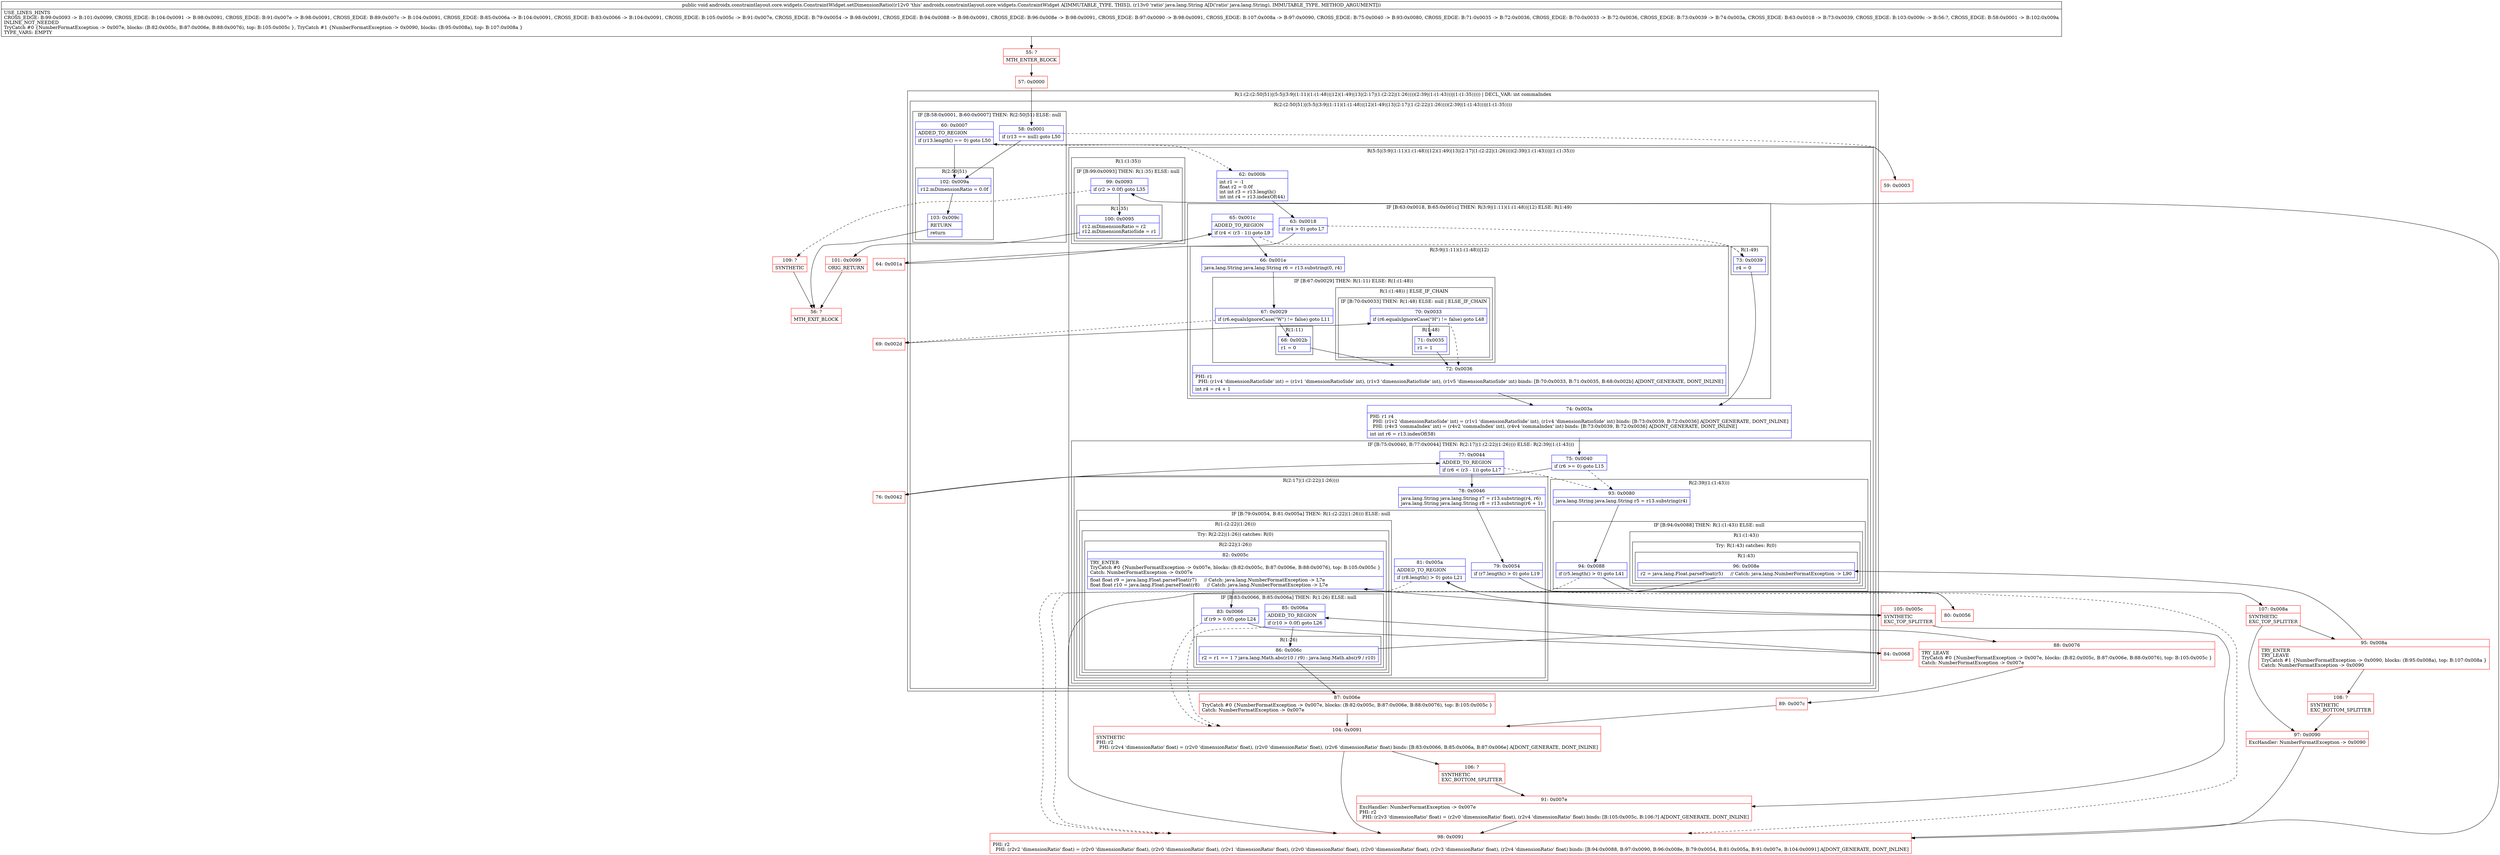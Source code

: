 digraph "CFG forandroidx.constraintlayout.core.widgets.ConstraintWidget.setDimensionRatio(Ljava\/lang\/String;)V" {
subgraph cluster_Region_826892012 {
label = "R(1:(2:(2:50|51)|(5:5|(3:9|(1:11)(1:(1:48))|12)(1:49)|13|(2:17|(1:(2:22|(1:26))))(2:39|(1:(1:43)))|(1:(1:35))))) | DECL_VAR: int commaIndex\l";
node [shape=record,color=blue];
subgraph cluster_Region_941410878 {
label = "R(2:(2:50|51)|(5:5|(3:9|(1:11)(1:(1:48))|12)(1:49)|13|(2:17|(1:(2:22|(1:26))))(2:39|(1:(1:43)))|(1:(1:35))))";
node [shape=record,color=blue];
subgraph cluster_IfRegion_1439082624 {
label = "IF [B:58:0x0001, B:60:0x0007] THEN: R(2:50|51) ELSE: null";
node [shape=record,color=blue];
Node_58 [shape=record,label="{58\:\ 0x0001|if (r13 == null) goto L50\l}"];
Node_60 [shape=record,label="{60\:\ 0x0007|ADDED_TO_REGION\l|if (r13.length() == 0) goto L50\l}"];
subgraph cluster_Region_542429167 {
label = "R(2:50|51)";
node [shape=record,color=blue];
Node_102 [shape=record,label="{102\:\ 0x009a|r12.mDimensionRatio = 0.0f\l}"];
Node_103 [shape=record,label="{103\:\ 0x009c|RETURN\l|return\l}"];
}
}
subgraph cluster_Region_1868866135 {
label = "R(5:5|(3:9|(1:11)(1:(1:48))|12)(1:49)|13|(2:17|(1:(2:22|(1:26))))(2:39|(1:(1:43)))|(1:(1:35)))";
node [shape=record,color=blue];
Node_62 [shape=record,label="{62\:\ 0x000b|int r1 = \-1\lfloat r2 = 0.0f\lint int r3 = r13.length()\lint int r4 = r13.indexOf(44)\l}"];
subgraph cluster_IfRegion_698853813 {
label = "IF [B:63:0x0018, B:65:0x001c] THEN: R(3:9|(1:11)(1:(1:48))|12) ELSE: R(1:49)";
node [shape=record,color=blue];
Node_63 [shape=record,label="{63\:\ 0x0018|if (r4 \> 0) goto L7\l}"];
Node_65 [shape=record,label="{65\:\ 0x001c|ADDED_TO_REGION\l|if (r4 \< (r3 \- 1)) goto L9\l}"];
subgraph cluster_Region_1637507201 {
label = "R(3:9|(1:11)(1:(1:48))|12)";
node [shape=record,color=blue];
Node_66 [shape=record,label="{66\:\ 0x001e|java.lang.String java.lang.String r6 = r13.substring(0, r4)\l}"];
subgraph cluster_IfRegion_1161027007 {
label = "IF [B:67:0x0029] THEN: R(1:11) ELSE: R(1:(1:48))";
node [shape=record,color=blue];
Node_67 [shape=record,label="{67\:\ 0x0029|if (r6.equalsIgnoreCase(\"W\") != false) goto L11\l}"];
subgraph cluster_Region_961204503 {
label = "R(1:11)";
node [shape=record,color=blue];
Node_68 [shape=record,label="{68\:\ 0x002b|r1 = 0\l}"];
}
subgraph cluster_Region_1536252727 {
label = "R(1:(1:48)) | ELSE_IF_CHAIN\l";
node [shape=record,color=blue];
subgraph cluster_IfRegion_1093807640 {
label = "IF [B:70:0x0033] THEN: R(1:48) ELSE: null | ELSE_IF_CHAIN\l";
node [shape=record,color=blue];
Node_70 [shape=record,label="{70\:\ 0x0033|if (r6.equalsIgnoreCase(\"H\") != false) goto L48\l}"];
subgraph cluster_Region_140925527 {
label = "R(1:48)";
node [shape=record,color=blue];
Node_71 [shape=record,label="{71\:\ 0x0035|r1 = 1\l}"];
}
}
}
}
Node_72 [shape=record,label="{72\:\ 0x0036|PHI: r1 \l  PHI: (r1v4 'dimensionRatioSide' int) = (r1v1 'dimensionRatioSide' int), (r1v3 'dimensionRatioSide' int), (r1v5 'dimensionRatioSide' int) binds: [B:70:0x0033, B:71:0x0035, B:68:0x002b] A[DONT_GENERATE, DONT_INLINE]\l|int r4 = r4 + 1\l}"];
}
subgraph cluster_Region_806023790 {
label = "R(1:49)";
node [shape=record,color=blue];
Node_73 [shape=record,label="{73\:\ 0x0039|r4 = 0\l}"];
}
}
Node_74 [shape=record,label="{74\:\ 0x003a|PHI: r1 r4 \l  PHI: (r1v2 'dimensionRatioSide' int) = (r1v1 'dimensionRatioSide' int), (r1v4 'dimensionRatioSide' int) binds: [B:73:0x0039, B:72:0x0036] A[DONT_GENERATE, DONT_INLINE]\l  PHI: (r4v3 'commaIndex' int) = (r4v2 'commaIndex' int), (r4v4 'commaIndex' int) binds: [B:73:0x0039, B:72:0x0036] A[DONT_GENERATE, DONT_INLINE]\l|int int r6 = r13.indexOf(58)\l}"];
subgraph cluster_IfRegion_839577453 {
label = "IF [B:75:0x0040, B:77:0x0044] THEN: R(2:17|(1:(2:22|(1:26)))) ELSE: R(2:39|(1:(1:43)))";
node [shape=record,color=blue];
Node_75 [shape=record,label="{75\:\ 0x0040|if (r6 \>= 0) goto L15\l}"];
Node_77 [shape=record,label="{77\:\ 0x0044|ADDED_TO_REGION\l|if (r6 \< (r3 \- 1)) goto L17\l}"];
subgraph cluster_Region_619978715 {
label = "R(2:17|(1:(2:22|(1:26))))";
node [shape=record,color=blue];
Node_78 [shape=record,label="{78\:\ 0x0046|java.lang.String java.lang.String r7 = r13.substring(r4, r6)\ljava.lang.String java.lang.String r8 = r13.substring(r6 + 1)\l}"];
subgraph cluster_IfRegion_338822911 {
label = "IF [B:79:0x0054, B:81:0x005a] THEN: R(1:(2:22|(1:26))) ELSE: null";
node [shape=record,color=blue];
Node_79 [shape=record,label="{79\:\ 0x0054|if (r7.length() \> 0) goto L19\l}"];
Node_81 [shape=record,label="{81\:\ 0x005a|ADDED_TO_REGION\l|if (r8.length() \> 0) goto L21\l}"];
subgraph cluster_Region_92419905 {
label = "R(1:(2:22|(1:26)))";
node [shape=record,color=blue];
subgraph cluster_TryCatchRegion_1700793817 {
label = "Try: R(2:22|(1:26)) catches: R(0)";
node [shape=record,color=blue];
subgraph cluster_Region_280811877 {
label = "R(2:22|(1:26))";
node [shape=record,color=blue];
Node_82 [shape=record,label="{82\:\ 0x005c|TRY_ENTER\lTryCatch #0 \{NumberFormatException \-\> 0x007e, blocks: (B:82:0x005c, B:87:0x006e, B:88:0x0076), top: B:105:0x005c \}\lCatch: NumberFormatException \-\> 0x007e\l|float float r9 = java.lang.Float.parseFloat(r7)     \/\/ Catch: java.lang.NumberFormatException \-\> L7e\lfloat float r10 = java.lang.Float.parseFloat(r8)     \/\/ Catch: java.lang.NumberFormatException \-\> L7e\l}"];
subgraph cluster_IfRegion_1450656584 {
label = "IF [B:83:0x0066, B:85:0x006a] THEN: R(1:26) ELSE: null";
node [shape=record,color=blue];
Node_83 [shape=record,label="{83\:\ 0x0066|if (r9 \> 0.0f) goto L24\l}"];
Node_85 [shape=record,label="{85\:\ 0x006a|ADDED_TO_REGION\l|if (r10 \> 0.0f) goto L26\l}"];
subgraph cluster_Region_82235720 {
label = "R(1:26)";
node [shape=record,color=blue];
Node_86 [shape=record,label="{86\:\ 0x006c|r2 = r1 == 1 ? java.lang.Math.abs(r10 \/ r9) : java.lang.Math.abs(r9 \/ r10)\l}"];
}
}
}
subgraph cluster_Region_1666026797 {
label = "R(0) | ExcHandler: NumberFormatException \-\> 0x007e\l";
node [shape=record,color=blue];
}
}
}
}
}
subgraph cluster_Region_1096871343 {
label = "R(2:39|(1:(1:43)))";
node [shape=record,color=blue];
Node_93 [shape=record,label="{93\:\ 0x0080|java.lang.String java.lang.String r5 = r13.substring(r4)\l}"];
subgraph cluster_IfRegion_1942750058 {
label = "IF [B:94:0x0088] THEN: R(1:(1:43)) ELSE: null";
node [shape=record,color=blue];
Node_94 [shape=record,label="{94\:\ 0x0088|if (r5.length() \> 0) goto L41\l}"];
subgraph cluster_Region_844380816 {
label = "R(1:(1:43))";
node [shape=record,color=blue];
subgraph cluster_TryCatchRegion_653798308 {
label = "Try: R(1:43) catches: R(0)";
node [shape=record,color=blue];
subgraph cluster_Region_1960108791 {
label = "R(1:43)";
node [shape=record,color=blue];
Node_96 [shape=record,label="{96\:\ 0x008e|r2 = java.lang.Float.parseFloat(r5)     \/\/ Catch: java.lang.NumberFormatException \-\> L90\l}"];
}
subgraph cluster_Region_1125377127 {
label = "R(0) | ExcHandler: NumberFormatException \-\> 0x0090\l";
node [shape=record,color=blue];
}
}
}
}
}
}
subgraph cluster_Region_1287142861 {
label = "R(1:(1:35))";
node [shape=record,color=blue];
subgraph cluster_IfRegion_469325587 {
label = "IF [B:99:0x0093] THEN: R(1:35) ELSE: null";
node [shape=record,color=blue];
Node_99 [shape=record,label="{99\:\ 0x0093|if (r2 \> 0.0f) goto L35\l}"];
subgraph cluster_Region_1322958233 {
label = "R(1:35)";
node [shape=record,color=blue];
Node_100 [shape=record,label="{100\:\ 0x0095|r12.mDimensionRatio = r2\lr12.mDimensionRatioSide = r1\l}"];
}
}
}
}
}
}
subgraph cluster_Region_1666026797 {
label = "R(0) | ExcHandler: NumberFormatException \-\> 0x007e\l";
node [shape=record,color=blue];
}
subgraph cluster_Region_1125377127 {
label = "R(0) | ExcHandler: NumberFormatException \-\> 0x0090\l";
node [shape=record,color=blue];
}
Node_55 [shape=record,color=red,label="{55\:\ ?|MTH_ENTER_BLOCK\l}"];
Node_57 [shape=record,color=red,label="{57\:\ 0x0000}"];
Node_59 [shape=record,color=red,label="{59\:\ 0x0003}"];
Node_64 [shape=record,color=red,label="{64\:\ 0x001a}"];
Node_76 [shape=record,color=red,label="{76\:\ 0x0042}"];
Node_80 [shape=record,color=red,label="{80\:\ 0x0056}"];
Node_105 [shape=record,color=red,label="{105\:\ 0x005c|SYNTHETIC\lEXC_TOP_SPLITTER\l}"];
Node_84 [shape=record,color=red,label="{84\:\ 0x0068}"];
Node_87 [shape=record,color=red,label="{87\:\ 0x006e|TryCatch #0 \{NumberFormatException \-\> 0x007e, blocks: (B:82:0x005c, B:87:0x006e, B:88:0x0076), top: B:105:0x005c \}\lCatch: NumberFormatException \-\> 0x007e\l}"];
Node_88 [shape=record,color=red,label="{88\:\ 0x0076|TRY_LEAVE\lTryCatch #0 \{NumberFormatException \-\> 0x007e, blocks: (B:82:0x005c, B:87:0x006e, B:88:0x0076), top: B:105:0x005c \}\lCatch: NumberFormatException \-\> 0x007e\l}"];
Node_89 [shape=record,color=red,label="{89\:\ 0x007c}"];
Node_104 [shape=record,color=red,label="{104\:\ 0x0091|SYNTHETIC\lPHI: r2 \l  PHI: (r2v4 'dimensionRatio' float) = (r2v0 'dimensionRatio' float), (r2v0 'dimensionRatio' float), (r2v6 'dimensionRatio' float) binds: [B:83:0x0066, B:85:0x006a, B:87:0x006e] A[DONT_GENERATE, DONT_INLINE]\l}"];
Node_106 [shape=record,color=red,label="{106\:\ ?|SYNTHETIC\lEXC_BOTTOM_SPLITTER\l}"];
Node_91 [shape=record,color=red,label="{91\:\ 0x007e|ExcHandler: NumberFormatException \-\> 0x007e\lPHI: r2 \l  PHI: (r2v3 'dimensionRatio' float) = (r2v0 'dimensionRatio' float), (r2v4 'dimensionRatio' float) binds: [B:105:0x005c, B:106:?] A[DONT_GENERATE, DONT_INLINE]\l}"];
Node_98 [shape=record,color=red,label="{98\:\ 0x0091|PHI: r2 \l  PHI: (r2v2 'dimensionRatio' float) = (r2v0 'dimensionRatio' float), (r2v0 'dimensionRatio' float), (r2v1 'dimensionRatio' float), (r2v0 'dimensionRatio' float), (r2v0 'dimensionRatio' float), (r2v3 'dimensionRatio' float), (r2v4 'dimensionRatio' float) binds: [B:94:0x0088, B:97:0x0090, B:96:0x008e, B:79:0x0054, B:81:0x005a, B:91:0x007e, B:104:0x0091] A[DONT_GENERATE, DONT_INLINE]\l}"];
Node_101 [shape=record,color=red,label="{101\:\ 0x0099|ORIG_RETURN\l}"];
Node_56 [shape=record,color=red,label="{56\:\ ?|MTH_EXIT_BLOCK\l}"];
Node_109 [shape=record,color=red,label="{109\:\ ?|SYNTHETIC\l}"];
Node_107 [shape=record,color=red,label="{107\:\ 0x008a|SYNTHETIC\lEXC_TOP_SPLITTER\l}"];
Node_95 [shape=record,color=red,label="{95\:\ 0x008a|TRY_ENTER\lTRY_LEAVE\lTryCatch #1 \{NumberFormatException \-\> 0x0090, blocks: (B:95:0x008a), top: B:107:0x008a \}\lCatch: NumberFormatException \-\> 0x0090\l}"];
Node_108 [shape=record,color=red,label="{108\:\ ?|SYNTHETIC\lEXC_BOTTOM_SPLITTER\l}"];
Node_97 [shape=record,color=red,label="{97\:\ 0x0090|ExcHandler: NumberFormatException \-\> 0x0090\l}"];
Node_69 [shape=record,color=red,label="{69\:\ 0x002d}"];
MethodNode[shape=record,label="{public void androidx.constraintlayout.core.widgets.ConstraintWidget.setDimensionRatio((r12v0 'this' androidx.constraintlayout.core.widgets.ConstraintWidget A[IMMUTABLE_TYPE, THIS]), (r13v0 'ratio' java.lang.String A[D('ratio' java.lang.String), IMMUTABLE_TYPE, METHOD_ARGUMENT]))  | USE_LINES_HINTS\lCROSS_EDGE: B:99:0x0093 \-\> B:101:0x0099, CROSS_EDGE: B:104:0x0091 \-\> B:98:0x0091, CROSS_EDGE: B:91:0x007e \-\> B:98:0x0091, CROSS_EDGE: B:89:0x007c \-\> B:104:0x0091, CROSS_EDGE: B:85:0x006a \-\> B:104:0x0091, CROSS_EDGE: B:83:0x0066 \-\> B:104:0x0091, CROSS_EDGE: B:105:0x005c \-\> B:91:0x007e, CROSS_EDGE: B:79:0x0054 \-\> B:98:0x0091, CROSS_EDGE: B:94:0x0088 \-\> B:98:0x0091, CROSS_EDGE: B:96:0x008e \-\> B:98:0x0091, CROSS_EDGE: B:97:0x0090 \-\> B:98:0x0091, CROSS_EDGE: B:107:0x008a \-\> B:97:0x0090, CROSS_EDGE: B:75:0x0040 \-\> B:93:0x0080, CROSS_EDGE: B:71:0x0035 \-\> B:72:0x0036, CROSS_EDGE: B:70:0x0033 \-\> B:72:0x0036, CROSS_EDGE: B:73:0x0039 \-\> B:74:0x003a, CROSS_EDGE: B:63:0x0018 \-\> B:73:0x0039, CROSS_EDGE: B:103:0x009c \-\> B:56:?, CROSS_EDGE: B:58:0x0001 \-\> B:102:0x009a\lINLINE_NOT_NEEDED\lTryCatch #0 \{NumberFormatException \-\> 0x007e, blocks: (B:82:0x005c, B:87:0x006e, B:88:0x0076), top: B:105:0x005c \}, TryCatch #1 \{NumberFormatException \-\> 0x0090, blocks: (B:95:0x008a), top: B:107:0x008a \}\lTYPE_VARS: EMPTY\l}"];
MethodNode -> Node_55;Node_58 -> Node_59[style=dashed];
Node_58 -> Node_102;
Node_60 -> Node_62[style=dashed];
Node_60 -> Node_102;
Node_102 -> Node_103;
Node_103 -> Node_56;
Node_62 -> Node_63;
Node_63 -> Node_64;
Node_63 -> Node_73[style=dashed];
Node_65 -> Node_66;
Node_65 -> Node_73[style=dashed];
Node_66 -> Node_67;
Node_67 -> Node_68;
Node_67 -> Node_69[style=dashed];
Node_68 -> Node_72;
Node_70 -> Node_71;
Node_70 -> Node_72[style=dashed];
Node_71 -> Node_72;
Node_72 -> Node_74;
Node_73 -> Node_74;
Node_74 -> Node_75;
Node_75 -> Node_76;
Node_75 -> Node_93[style=dashed];
Node_77 -> Node_78;
Node_77 -> Node_93[style=dashed];
Node_78 -> Node_79;
Node_79 -> Node_80;
Node_79 -> Node_98[style=dashed];
Node_81 -> Node_98[style=dashed];
Node_81 -> Node_105;
Node_82 -> Node_83;
Node_83 -> Node_84;
Node_83 -> Node_104[style=dashed];
Node_85 -> Node_86;
Node_85 -> Node_104[style=dashed];
Node_86 -> Node_87;
Node_86 -> Node_88;
Node_93 -> Node_94;
Node_94 -> Node_98[style=dashed];
Node_94 -> Node_107;
Node_96 -> Node_98;
Node_99 -> Node_100;
Node_99 -> Node_109[style=dashed];
Node_100 -> Node_101;
Node_55 -> Node_57;
Node_57 -> Node_58;
Node_59 -> Node_60;
Node_64 -> Node_65;
Node_76 -> Node_77;
Node_80 -> Node_81;
Node_105 -> Node_82;
Node_105 -> Node_91;
Node_84 -> Node_85;
Node_87 -> Node_104;
Node_88 -> Node_89;
Node_89 -> Node_104;
Node_104 -> Node_98;
Node_104 -> Node_106;
Node_106 -> Node_91;
Node_91 -> Node_98;
Node_98 -> Node_99;
Node_101 -> Node_56;
Node_109 -> Node_56;
Node_107 -> Node_95;
Node_107 -> Node_97;
Node_95 -> Node_96;
Node_95 -> Node_108;
Node_108 -> Node_97;
Node_97 -> Node_98;
Node_69 -> Node_70;
}


